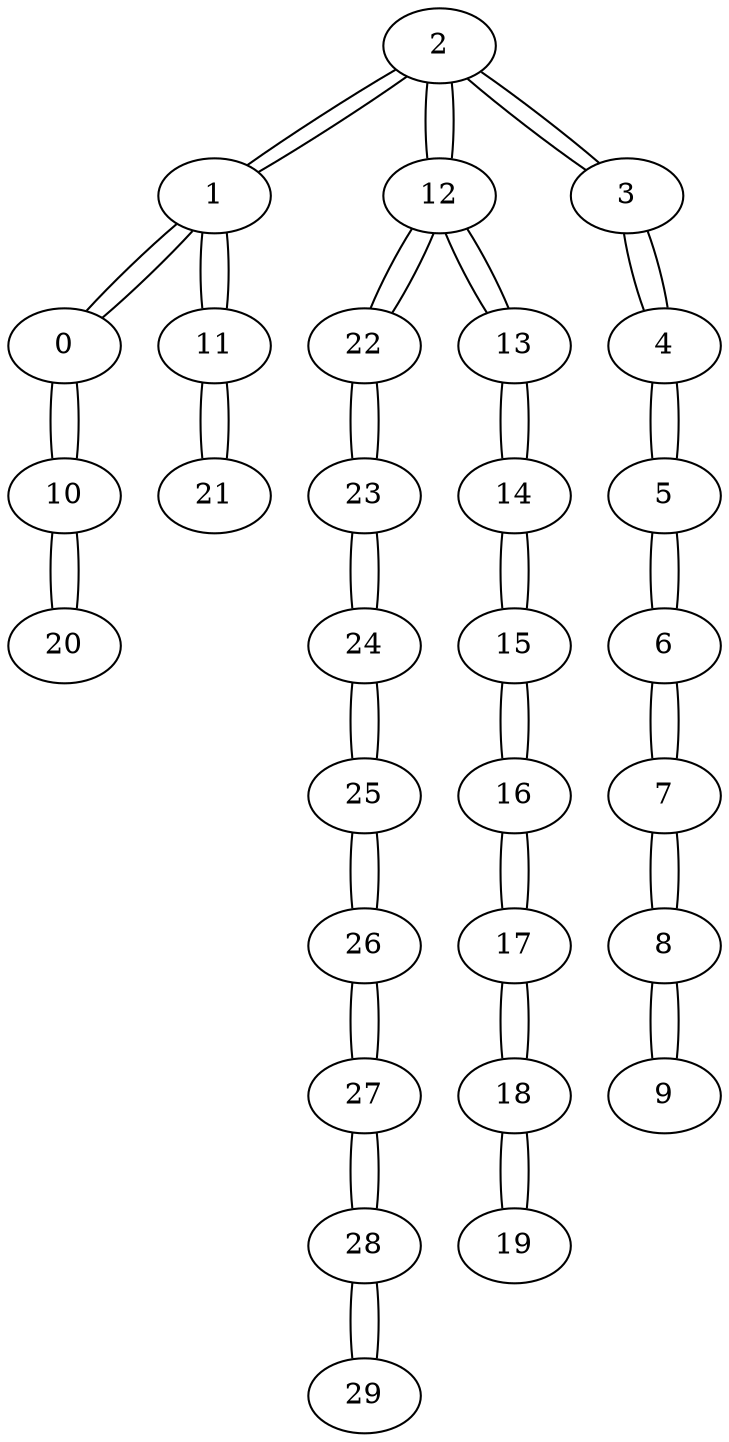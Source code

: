 // Gilbert
graph {
	2 [label=2]
	2 -- 1
	2 -- 12
	2 -- 3
	1 [label=1]
	1 -- 2
	1 -- 0
	1 -- 11
	12 [label=12]
	12 -- 2
	12 -- 22
	12 -- 13
	3 [label=3]
	3 -- 2
	3 -- 4
	0 [label=0]
	0 -- 1
	0 -- 10
	11 [label=11]
	11 -- 1
	11 -- 21
	22 [label=22]
	22 -- 12
	22 -- 23
	13 [label=13]
	13 -- 12
	13 -- 14
	4 [label=4]
	4 -- 3
	4 -- 5
	10 [label=10]
	10 -- 0
	10 -- 20
	21 [label=21]
	21 -- 11
	23 [label=23]
	23 -- 22
	23 -- 24
	14 [label=14]
	14 -- 13
	14 -- 15
	5 [label=5]
	5 -- 4
	5 -- 6
	20 [label=20]
	20 -- 10
	24 [label=24]
	24 -- 23
	24 -- 25
	15 [label=15]
	15 -- 14
	15 -- 16
	6 [label=6]
	6 -- 5
	6 -- 7
	25 [label=25]
	25 -- 24
	25 -- 26
	16 [label=16]
	16 -- 15
	16 -- 17
	7 [label=7]
	7 -- 6
	7 -- 8
	26 [label=26]
	26 -- 25
	26 -- 27
	17 [label=17]
	17 -- 16
	17 -- 18
	8 [label=8]
	8 -- 7
	8 -- 9
	27 [label=27]
	27 -- 26
	27 -- 28
	18 [label=18]
	18 -- 17
	18 -- 19
	9 [label=9]
	9 -- 8
	28 [label=28]
	28 -- 27
	28 -- 29
	19 [label=19]
	19 -- 18
	29 [label=29]
	29 -- 28
}
